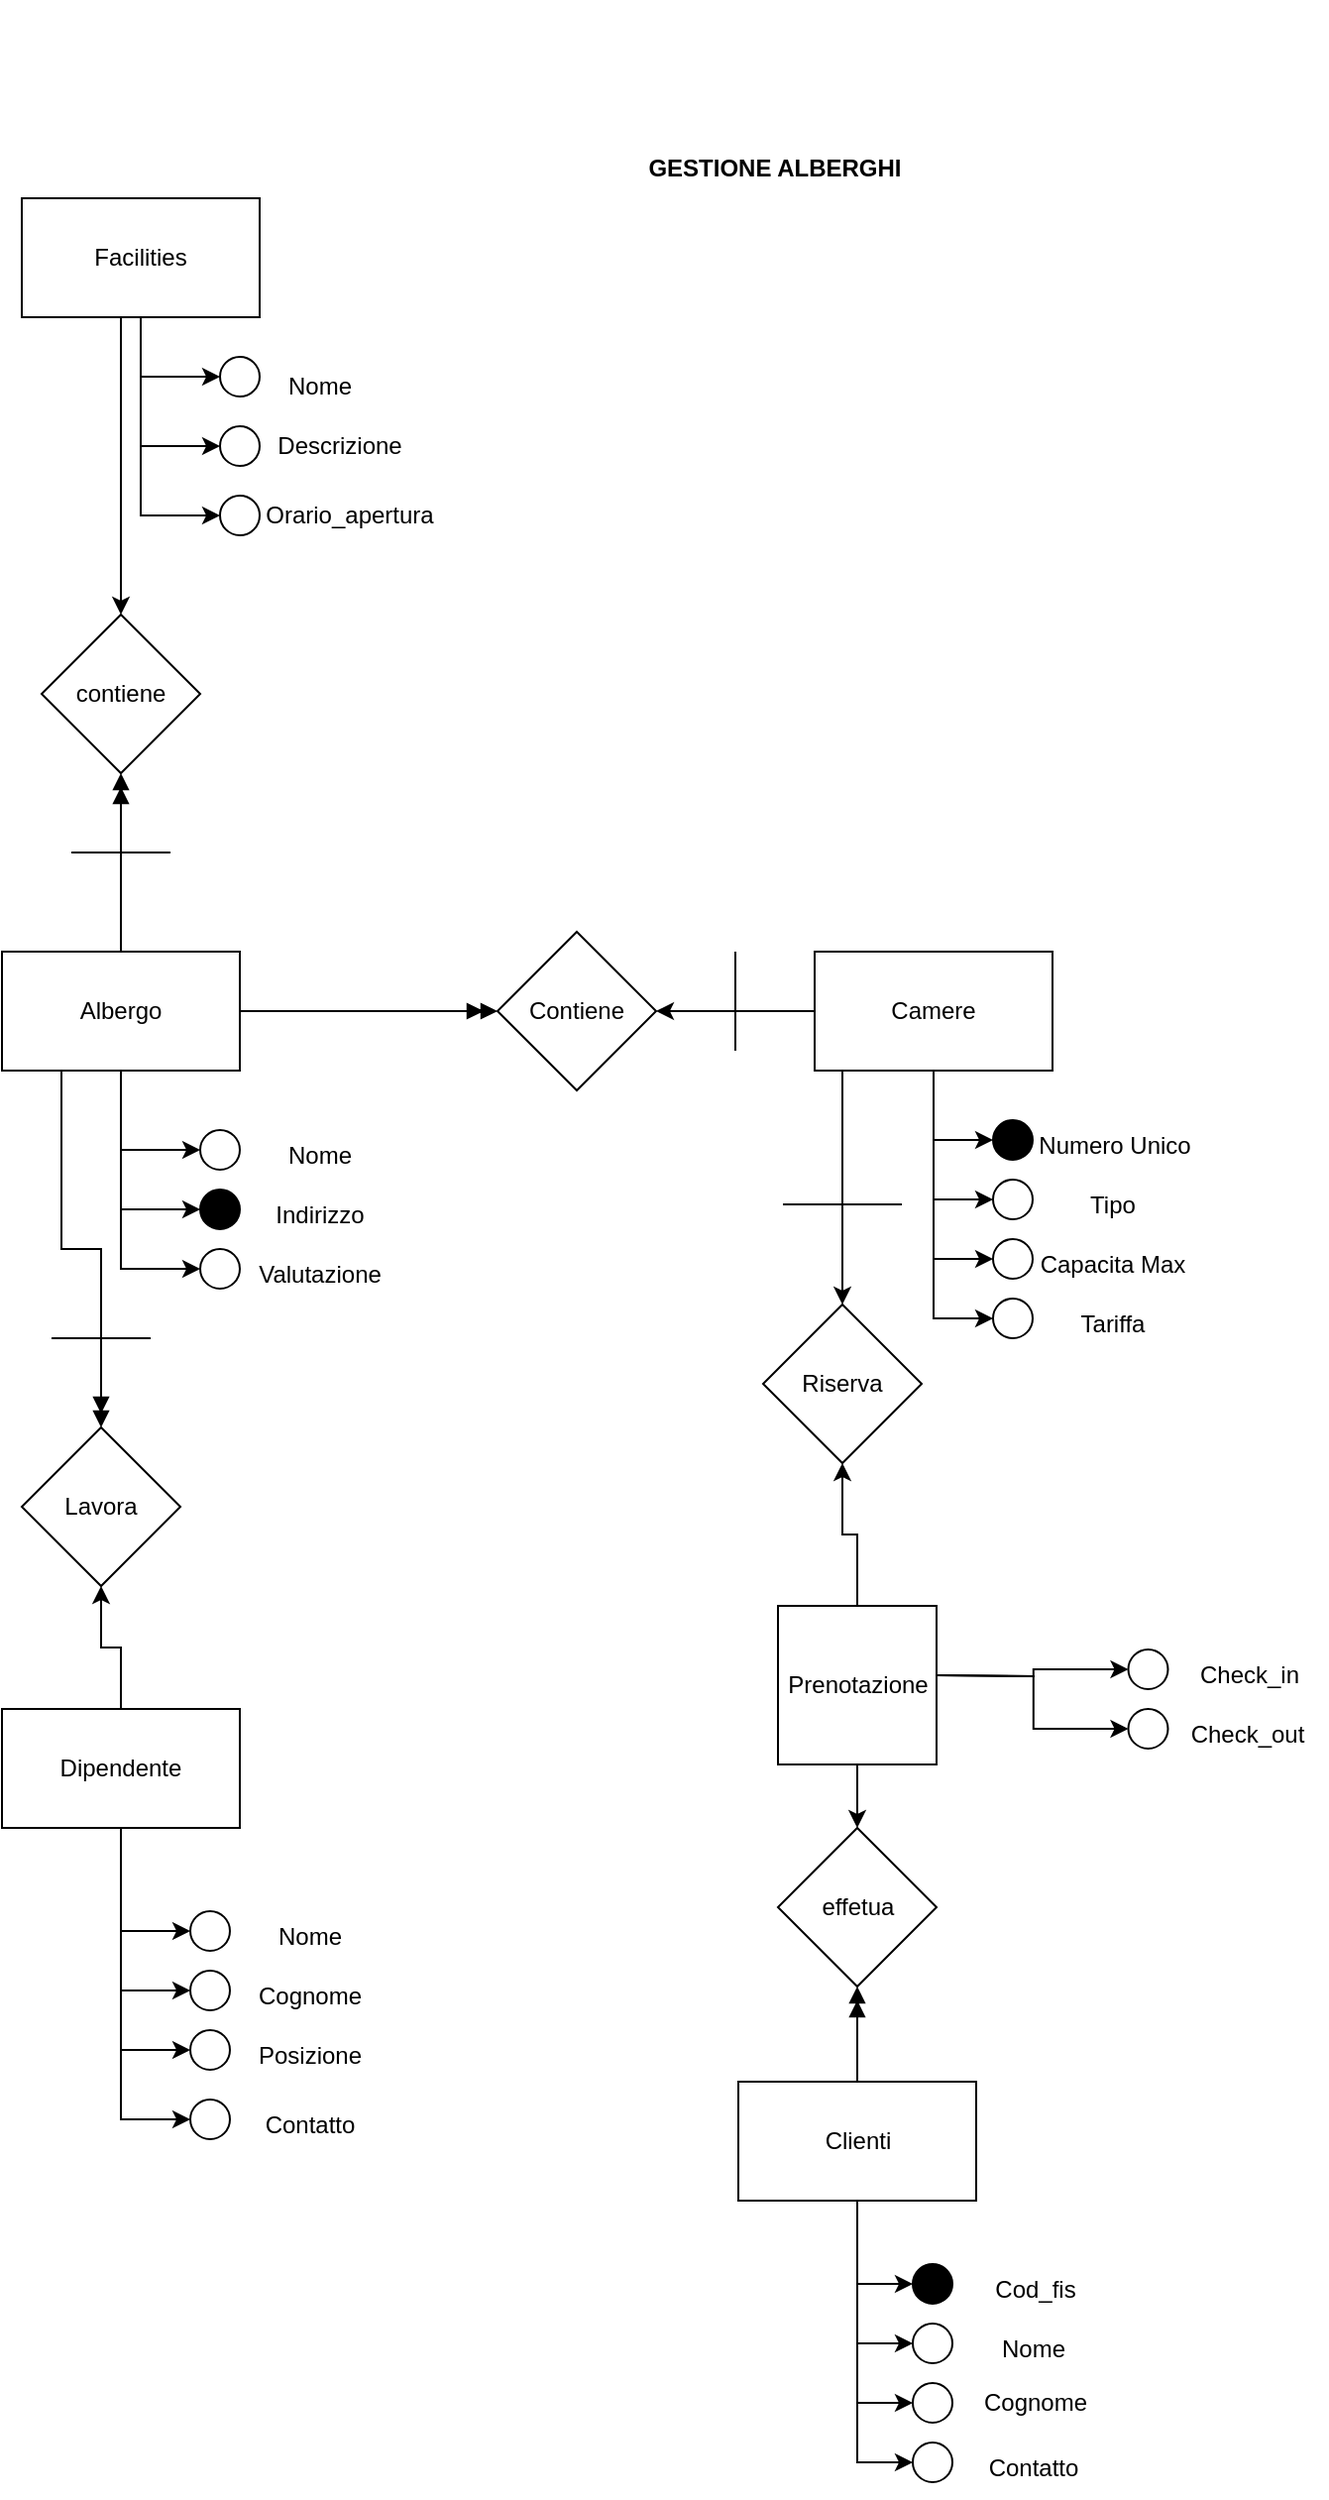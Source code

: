<mxfile version="24.0.4" type="device">
  <diagram name="Pagina-1" id="CLFCK2eMXOsADZKKi7f-">
    <mxGraphModel dx="1050" dy="1790" grid="1" gridSize="10" guides="1" tooltips="1" connect="1" arrows="1" fold="1" page="1" pageScale="1" pageWidth="827" pageHeight="1169" math="0" shadow="0">
      <root>
        <mxCell id="0" />
        <mxCell id="1" parent="0" />
        <mxCell id="UarGwpI_EgltUVwro0DH-1" value="&lt;b&gt;GESTIONE ALBERGHI&lt;/b&gt;" style="text;html=1;align=center;verticalAlign=middle;whiteSpace=wrap;rounded=0;" vertex="1" parent="1">
          <mxGeometry x="254.5" y="-390" width="330" height="170" as="geometry" />
        </mxCell>
        <mxCell id="UarGwpI_EgltUVwro0DH-24" style="edgeStyle=orthogonalEdgeStyle;rounded=0;orthogonalLoop=1;jettySize=auto;html=1;entryX=0;entryY=0.5;entryDx=0;entryDy=0;" edge="1" parent="1" source="UarGwpI_EgltUVwro0DH-2" target="UarGwpI_EgltUVwro0DH-3">
          <mxGeometry relative="1" as="geometry" />
        </mxCell>
        <mxCell id="UarGwpI_EgltUVwro0DH-25" style="edgeStyle=orthogonalEdgeStyle;rounded=0;orthogonalLoop=1;jettySize=auto;html=1;entryX=0;entryY=0.5;entryDx=0;entryDy=0;" edge="1" parent="1" source="UarGwpI_EgltUVwro0DH-2" target="UarGwpI_EgltUVwro0DH-5">
          <mxGeometry relative="1" as="geometry" />
        </mxCell>
        <mxCell id="UarGwpI_EgltUVwro0DH-26" style="edgeStyle=orthogonalEdgeStyle;rounded=0;orthogonalLoop=1;jettySize=auto;html=1;entryX=0;entryY=0.5;entryDx=0;entryDy=0;" edge="1" parent="1" source="UarGwpI_EgltUVwro0DH-2" target="UarGwpI_EgltUVwro0DH-7">
          <mxGeometry relative="1" as="geometry" />
        </mxCell>
        <mxCell id="UarGwpI_EgltUVwro0DH-42" style="edgeStyle=orthogonalEdgeStyle;rounded=0;orthogonalLoop=1;jettySize=auto;html=1;entryX=0;entryY=0.5;entryDx=0;entryDy=0;endArrow=doubleBlock;endFill=1;" edge="1" parent="1" source="UarGwpI_EgltUVwro0DH-2" target="UarGwpI_EgltUVwro0DH-40">
          <mxGeometry relative="1" as="geometry" />
        </mxCell>
        <mxCell id="UarGwpI_EgltUVwro0DH-88" style="edgeStyle=orthogonalEdgeStyle;rounded=0;orthogonalLoop=1;jettySize=auto;html=1;entryX=0.5;entryY=0;entryDx=0;entryDy=0;endArrow=doubleBlock;endFill=1;" edge="1" parent="1" source="UarGwpI_EgltUVwro0DH-2" target="UarGwpI_EgltUVwro0DH-85">
          <mxGeometry relative="1" as="geometry">
            <Array as="points">
              <mxPoint x="60" y="240" />
              <mxPoint x="80" y="240" />
            </Array>
          </mxGeometry>
        </mxCell>
        <mxCell id="UarGwpI_EgltUVwro0DH-110" style="edgeStyle=orthogonalEdgeStyle;rounded=0;orthogonalLoop=1;jettySize=auto;html=1;entryX=0.5;entryY=1;entryDx=0;entryDy=0;endArrow=doubleBlock;endFill=1;" edge="1" parent="1" source="UarGwpI_EgltUVwro0DH-2" target="UarGwpI_EgltUVwro0DH-98">
          <mxGeometry relative="1" as="geometry" />
        </mxCell>
        <mxCell id="UarGwpI_EgltUVwro0DH-2" value="Albergo" style="rounded=0;whiteSpace=wrap;html=1;" vertex="1" parent="1">
          <mxGeometry x="30" y="90" width="120" height="60" as="geometry" />
        </mxCell>
        <mxCell id="UarGwpI_EgltUVwro0DH-3" value="" style="ellipse;whiteSpace=wrap;html=1;aspect=fixed;" vertex="1" parent="1">
          <mxGeometry x="130" y="180" width="20" height="20" as="geometry" />
        </mxCell>
        <mxCell id="UarGwpI_EgltUVwro0DH-4" value="Nome" style="text;html=1;align=center;verticalAlign=middle;resizable=0;points=[];autosize=1;strokeColor=none;fillColor=none;" vertex="1" parent="1">
          <mxGeometry x="160" y="178" width="60" height="30" as="geometry" />
        </mxCell>
        <mxCell id="UarGwpI_EgltUVwro0DH-5" value="" style="ellipse;whiteSpace=wrap;html=1;aspect=fixed;fillColor=#000000;" vertex="1" parent="1">
          <mxGeometry x="130" y="210" width="20" height="20" as="geometry" />
        </mxCell>
        <mxCell id="UarGwpI_EgltUVwro0DH-6" value="Indirizzo" style="text;html=1;align=center;verticalAlign=middle;resizable=0;points=[];autosize=1;strokeColor=none;fillColor=none;" vertex="1" parent="1">
          <mxGeometry x="155" y="208" width="70" height="30" as="geometry" />
        </mxCell>
        <mxCell id="UarGwpI_EgltUVwro0DH-7" value="" style="ellipse;whiteSpace=wrap;html=1;aspect=fixed;" vertex="1" parent="1">
          <mxGeometry x="130" y="240" width="20" height="20" as="geometry" />
        </mxCell>
        <mxCell id="UarGwpI_EgltUVwro0DH-8" value="Valutazione" style="text;html=1;align=center;verticalAlign=middle;resizable=0;points=[];autosize=1;strokeColor=none;fillColor=none;" vertex="1" parent="1">
          <mxGeometry x="145" y="238" width="90" height="30" as="geometry" />
        </mxCell>
        <mxCell id="UarGwpI_EgltUVwro0DH-20" style="edgeStyle=orthogonalEdgeStyle;rounded=0;orthogonalLoop=1;jettySize=auto;html=1;entryX=0;entryY=0.5;entryDx=0;entryDy=0;" edge="1" parent="1" source="UarGwpI_EgltUVwro0DH-11" target="UarGwpI_EgltUVwro0DH-12">
          <mxGeometry relative="1" as="geometry" />
        </mxCell>
        <mxCell id="UarGwpI_EgltUVwro0DH-21" style="edgeStyle=orthogonalEdgeStyle;rounded=0;orthogonalLoop=1;jettySize=auto;html=1;entryX=0;entryY=0.5;entryDx=0;entryDy=0;" edge="1" parent="1" source="UarGwpI_EgltUVwro0DH-11" target="UarGwpI_EgltUVwro0DH-14">
          <mxGeometry relative="1" as="geometry" />
        </mxCell>
        <mxCell id="UarGwpI_EgltUVwro0DH-22" style="edgeStyle=orthogonalEdgeStyle;rounded=0;orthogonalLoop=1;jettySize=auto;html=1;entryX=0;entryY=0.5;entryDx=0;entryDy=0;" edge="1" parent="1" source="UarGwpI_EgltUVwro0DH-11" target="UarGwpI_EgltUVwro0DH-16">
          <mxGeometry relative="1" as="geometry" />
        </mxCell>
        <mxCell id="UarGwpI_EgltUVwro0DH-23" style="edgeStyle=orthogonalEdgeStyle;rounded=0;orthogonalLoop=1;jettySize=auto;html=1;entryX=0;entryY=0.5;entryDx=0;entryDy=0;" edge="1" parent="1" source="UarGwpI_EgltUVwro0DH-11" target="UarGwpI_EgltUVwro0DH-18">
          <mxGeometry relative="1" as="geometry" />
        </mxCell>
        <mxCell id="UarGwpI_EgltUVwro0DH-41" style="edgeStyle=orthogonalEdgeStyle;rounded=0;orthogonalLoop=1;jettySize=auto;html=1;entryX=1;entryY=0.5;entryDx=0;entryDy=0;endArrow=classic;endFill=1;" edge="1" parent="1" source="UarGwpI_EgltUVwro0DH-11" target="UarGwpI_EgltUVwro0DH-40">
          <mxGeometry relative="1" as="geometry" />
        </mxCell>
        <mxCell id="UarGwpI_EgltUVwro0DH-94" style="edgeStyle=orthogonalEdgeStyle;rounded=0;orthogonalLoop=1;jettySize=auto;html=1;entryX=0.5;entryY=0;entryDx=0;entryDy=0;" edge="1" parent="1" source="UarGwpI_EgltUVwro0DH-11" target="UarGwpI_EgltUVwro0DH-93">
          <mxGeometry relative="1" as="geometry">
            <Array as="points">
              <mxPoint x="454" y="180" />
              <mxPoint x="454" y="180" />
            </Array>
          </mxGeometry>
        </mxCell>
        <mxCell id="UarGwpI_EgltUVwro0DH-11" value="Camere" style="rounded=0;whiteSpace=wrap;html=1;" vertex="1" parent="1">
          <mxGeometry x="440" y="90" width="120" height="60" as="geometry" />
        </mxCell>
        <mxCell id="UarGwpI_EgltUVwro0DH-12" value="" style="ellipse;whiteSpace=wrap;html=1;aspect=fixed;fillColor=#000000;" vertex="1" parent="1">
          <mxGeometry x="530" y="175" width="20" height="20" as="geometry" />
        </mxCell>
        <mxCell id="UarGwpI_EgltUVwro0DH-13" value="Numero Unico" style="text;html=1;align=center;verticalAlign=middle;resizable=0;points=[];autosize=1;strokeColor=none;fillColor=none;" vertex="1" parent="1">
          <mxGeometry x="541" y="173" width="100" height="30" as="geometry" />
        </mxCell>
        <mxCell id="UarGwpI_EgltUVwro0DH-14" value="" style="ellipse;whiteSpace=wrap;html=1;aspect=fixed;" vertex="1" parent="1">
          <mxGeometry x="530" y="205" width="20" height="20" as="geometry" />
        </mxCell>
        <mxCell id="UarGwpI_EgltUVwro0DH-15" value="Tipo" style="text;html=1;align=center;verticalAlign=middle;resizable=0;points=[];autosize=1;strokeColor=none;fillColor=none;" vertex="1" parent="1">
          <mxGeometry x="565" y="203" width="50" height="30" as="geometry" />
        </mxCell>
        <mxCell id="UarGwpI_EgltUVwro0DH-16" value="" style="ellipse;whiteSpace=wrap;html=1;aspect=fixed;" vertex="1" parent="1">
          <mxGeometry x="530" y="235" width="20" height="20" as="geometry" />
        </mxCell>
        <mxCell id="UarGwpI_EgltUVwro0DH-17" value="Capacita Max" style="text;html=1;align=center;verticalAlign=middle;resizable=0;points=[];autosize=1;strokeColor=none;fillColor=none;" vertex="1" parent="1">
          <mxGeometry x="540" y="233" width="100" height="30" as="geometry" />
        </mxCell>
        <mxCell id="UarGwpI_EgltUVwro0DH-18" value="" style="ellipse;whiteSpace=wrap;html=1;aspect=fixed;" vertex="1" parent="1">
          <mxGeometry x="530" y="265" width="20" height="20" as="geometry" />
        </mxCell>
        <mxCell id="UarGwpI_EgltUVwro0DH-19" value="Tariffa" style="text;html=1;align=center;verticalAlign=middle;resizable=0;points=[];autosize=1;strokeColor=none;fillColor=none;" vertex="1" parent="1">
          <mxGeometry x="560" y="263" width="60" height="30" as="geometry" />
        </mxCell>
        <mxCell id="UarGwpI_EgltUVwro0DH-27" style="edgeStyle=orthogonalEdgeStyle;rounded=0;orthogonalLoop=1;jettySize=auto;html=1;entryX=0;entryY=0.5;entryDx=0;entryDy=0;" edge="1" source="UarGwpI_EgltUVwro0DH-31" target="UarGwpI_EgltUVwro0DH-32" parent="1">
          <mxGeometry relative="1" as="geometry" />
        </mxCell>
        <mxCell id="UarGwpI_EgltUVwro0DH-28" style="edgeStyle=orthogonalEdgeStyle;rounded=0;orthogonalLoop=1;jettySize=auto;html=1;entryX=0;entryY=0.5;entryDx=0;entryDy=0;" edge="1" source="UarGwpI_EgltUVwro0DH-31" target="UarGwpI_EgltUVwro0DH-34" parent="1">
          <mxGeometry relative="1" as="geometry" />
        </mxCell>
        <mxCell id="UarGwpI_EgltUVwro0DH-29" style="edgeStyle=orthogonalEdgeStyle;rounded=0;orthogonalLoop=1;jettySize=auto;html=1;entryX=0;entryY=0.5;entryDx=0;entryDy=0;" edge="1" source="UarGwpI_EgltUVwro0DH-31" target="UarGwpI_EgltUVwro0DH-36" parent="1">
          <mxGeometry relative="1" as="geometry" />
        </mxCell>
        <mxCell id="UarGwpI_EgltUVwro0DH-30" style="edgeStyle=orthogonalEdgeStyle;rounded=0;orthogonalLoop=1;jettySize=auto;html=1;entryX=0;entryY=0.5;entryDx=0;entryDy=0;" edge="1" source="UarGwpI_EgltUVwro0DH-31" target="UarGwpI_EgltUVwro0DH-38" parent="1">
          <mxGeometry relative="1" as="geometry" />
        </mxCell>
        <mxCell id="UarGwpI_EgltUVwro0DH-91" style="edgeStyle=orthogonalEdgeStyle;rounded=0;orthogonalLoop=1;jettySize=auto;html=1;entryX=0.5;entryY=1;entryDx=0;entryDy=0;endArrow=doubleBlock;endFill=1;" edge="1" parent="1" source="UarGwpI_EgltUVwro0DH-31" target="UarGwpI_EgltUVwro0DH-90">
          <mxGeometry relative="1" as="geometry" />
        </mxCell>
        <mxCell id="UarGwpI_EgltUVwro0DH-31" value="Clienti" style="rounded=0;whiteSpace=wrap;html=1;" vertex="1" parent="1">
          <mxGeometry x="401.5" y="660" width="120" height="60" as="geometry" />
        </mxCell>
        <mxCell id="UarGwpI_EgltUVwro0DH-32" value="" style="ellipse;whiteSpace=wrap;html=1;aspect=fixed;fillColor=#000000;" vertex="1" parent="1">
          <mxGeometry x="489.5" y="752" width="20" height="20" as="geometry" />
        </mxCell>
        <mxCell id="UarGwpI_EgltUVwro0DH-33" value="Cod_fis" style="text;html=1;align=center;verticalAlign=middle;resizable=0;points=[];autosize=1;strokeColor=none;fillColor=none;" vertex="1" parent="1">
          <mxGeometry x="520.5" y="750" width="60" height="30" as="geometry" />
        </mxCell>
        <mxCell id="UarGwpI_EgltUVwro0DH-34" value="" style="ellipse;whiteSpace=wrap;html=1;aspect=fixed;" vertex="1" parent="1">
          <mxGeometry x="489.5" y="782" width="20" height="20" as="geometry" />
        </mxCell>
        <mxCell id="UarGwpI_EgltUVwro0DH-35" value="Nome" style="text;html=1;align=center;verticalAlign=middle;resizable=0;points=[];autosize=1;strokeColor=none;fillColor=none;" vertex="1" parent="1">
          <mxGeometry x="519.5" y="780" width="60" height="30" as="geometry" />
        </mxCell>
        <mxCell id="UarGwpI_EgltUVwro0DH-36" value="" style="ellipse;whiteSpace=wrap;html=1;aspect=fixed;" vertex="1" parent="1">
          <mxGeometry x="489.5" y="812" width="20" height="20" as="geometry" />
        </mxCell>
        <mxCell id="UarGwpI_EgltUVwro0DH-37" value="Cognome" style="text;html=1;align=center;verticalAlign=middle;resizable=0;points=[];autosize=1;strokeColor=none;fillColor=none;" vertex="1" parent="1">
          <mxGeometry x="510.5" y="807" width="80" height="30" as="geometry" />
        </mxCell>
        <mxCell id="UarGwpI_EgltUVwro0DH-38" value="" style="ellipse;whiteSpace=wrap;html=1;aspect=fixed;" vertex="1" parent="1">
          <mxGeometry x="489.5" y="842" width="20" height="20" as="geometry" />
        </mxCell>
        <mxCell id="UarGwpI_EgltUVwro0DH-39" value="Contatto" style="text;html=1;align=center;verticalAlign=middle;resizable=0;points=[];autosize=1;strokeColor=none;fillColor=none;" vertex="1" parent="1">
          <mxGeometry x="514.5" y="840" width="70" height="30" as="geometry" />
        </mxCell>
        <mxCell id="UarGwpI_EgltUVwro0DH-40" value="Contiene" style="rhombus;whiteSpace=wrap;html=1;" vertex="1" parent="1">
          <mxGeometry x="280" y="80" width="80" height="80" as="geometry" />
        </mxCell>
        <mxCell id="UarGwpI_EgltUVwro0DH-45" value="" style="endArrow=none;html=1;rounded=0;" edge="1" parent="1">
          <mxGeometry width="50" height="50" relative="1" as="geometry">
            <mxPoint x="400" y="140" as="sourcePoint" />
            <mxPoint x="400" y="90" as="targetPoint" />
          </mxGeometry>
        </mxCell>
        <mxCell id="UarGwpI_EgltUVwro0DH-81" style="edgeStyle=orthogonalEdgeStyle;rounded=0;orthogonalLoop=1;jettySize=auto;html=1;entryX=0;entryY=0.5;entryDx=0;entryDy=0;" edge="1" parent="1" source="UarGwpI_EgltUVwro0DH-49" target="UarGwpI_EgltUVwro0DH-73">
          <mxGeometry relative="1" as="geometry" />
        </mxCell>
        <mxCell id="UarGwpI_EgltUVwro0DH-82" style="edgeStyle=orthogonalEdgeStyle;rounded=0;orthogonalLoop=1;jettySize=auto;html=1;entryX=0;entryY=0.5;entryDx=0;entryDy=0;" edge="1" parent="1" source="UarGwpI_EgltUVwro0DH-49" target="UarGwpI_EgltUVwro0DH-75">
          <mxGeometry relative="1" as="geometry" />
        </mxCell>
        <mxCell id="UarGwpI_EgltUVwro0DH-83" style="edgeStyle=orthogonalEdgeStyle;rounded=0;orthogonalLoop=1;jettySize=auto;html=1;entryX=0;entryY=0.5;entryDx=0;entryDy=0;" edge="1" parent="1" source="UarGwpI_EgltUVwro0DH-49" target="UarGwpI_EgltUVwro0DH-77">
          <mxGeometry relative="1" as="geometry" />
        </mxCell>
        <mxCell id="UarGwpI_EgltUVwro0DH-84" style="edgeStyle=orthogonalEdgeStyle;rounded=0;orthogonalLoop=1;jettySize=auto;html=1;entryX=0;entryY=0.5;entryDx=0;entryDy=0;" edge="1" parent="1" source="UarGwpI_EgltUVwro0DH-49" target="UarGwpI_EgltUVwro0DH-79">
          <mxGeometry relative="1" as="geometry" />
        </mxCell>
        <mxCell id="UarGwpI_EgltUVwro0DH-87" style="edgeStyle=orthogonalEdgeStyle;rounded=0;orthogonalLoop=1;jettySize=auto;html=1;entryX=0.5;entryY=1;entryDx=0;entryDy=0;" edge="1" parent="1" source="UarGwpI_EgltUVwro0DH-49" target="UarGwpI_EgltUVwro0DH-85">
          <mxGeometry relative="1" as="geometry" />
        </mxCell>
        <mxCell id="UarGwpI_EgltUVwro0DH-49" value="Dipendente" style="rounded=0;whiteSpace=wrap;html=1;" vertex="1" parent="1">
          <mxGeometry x="30" y="472" width="120" height="60" as="geometry" />
        </mxCell>
        <mxCell id="UarGwpI_EgltUVwro0DH-71" style="edgeStyle=orthogonalEdgeStyle;rounded=0;orthogonalLoop=1;jettySize=auto;html=1;exitX=1;exitY=0.5;exitDx=0;exitDy=0;entryX=0;entryY=0.5;entryDx=0;entryDy=0;" edge="1" parent="1" target="UarGwpI_EgltUVwro0DH-63">
          <mxGeometry relative="1" as="geometry">
            <mxPoint x="501.5" y="455" as="sourcePoint" />
          </mxGeometry>
        </mxCell>
        <mxCell id="UarGwpI_EgltUVwro0DH-72" style="edgeStyle=orthogonalEdgeStyle;rounded=0;orthogonalLoop=1;jettySize=auto;html=1;entryX=0;entryY=0.5;entryDx=0;entryDy=0;" edge="1" parent="1" target="UarGwpI_EgltUVwro0DH-65">
          <mxGeometry relative="1" as="geometry">
            <mxPoint x="501.5" y="455" as="sourcePoint" />
          </mxGeometry>
        </mxCell>
        <mxCell id="UarGwpI_EgltUVwro0DH-63" value="" style="ellipse;whiteSpace=wrap;html=1;aspect=fixed;fillColor=#FFFFFF;" vertex="1" parent="1">
          <mxGeometry x="598.25" y="442" width="20" height="20" as="geometry" />
        </mxCell>
        <mxCell id="UarGwpI_EgltUVwro0DH-64" value="Check_in" style="text;html=1;align=center;verticalAlign=middle;resizable=0;points=[];autosize=1;strokeColor=none;fillColor=none;" vertex="1" parent="1">
          <mxGeometry x="624.25" y="440" width="70" height="30" as="geometry" />
        </mxCell>
        <mxCell id="UarGwpI_EgltUVwro0DH-65" value="" style="ellipse;whiteSpace=wrap;html=1;aspect=fixed;fillColor=#FFFFFF;" vertex="1" parent="1">
          <mxGeometry x="598.25" y="472" width="20" height="20" as="geometry" />
        </mxCell>
        <mxCell id="UarGwpI_EgltUVwro0DH-66" value="Check_out" style="text;html=1;align=center;verticalAlign=middle;resizable=0;points=[];autosize=1;strokeColor=none;fillColor=none;" vertex="1" parent="1">
          <mxGeometry x="618.25" y="470" width="80" height="30" as="geometry" />
        </mxCell>
        <mxCell id="UarGwpI_EgltUVwro0DH-73" value="" style="ellipse;whiteSpace=wrap;html=1;aspect=fixed;" vertex="1" parent="1">
          <mxGeometry x="125" y="574" width="20" height="20" as="geometry" />
        </mxCell>
        <mxCell id="UarGwpI_EgltUVwro0DH-74" value="Nome" style="text;html=1;align=center;verticalAlign=middle;resizable=0;points=[];autosize=1;strokeColor=none;fillColor=none;" vertex="1" parent="1">
          <mxGeometry x="155" y="572" width="60" height="30" as="geometry" />
        </mxCell>
        <mxCell id="UarGwpI_EgltUVwro0DH-75" value="" style="ellipse;whiteSpace=wrap;html=1;aspect=fixed;fillColor=#FFFFFF;" vertex="1" parent="1">
          <mxGeometry x="125" y="604" width="20" height="20" as="geometry" />
        </mxCell>
        <mxCell id="UarGwpI_EgltUVwro0DH-76" value="Cognome" style="text;html=1;align=center;verticalAlign=middle;resizable=0;points=[];autosize=1;strokeColor=none;fillColor=none;" vertex="1" parent="1">
          <mxGeometry x="145" y="602" width="80" height="30" as="geometry" />
        </mxCell>
        <mxCell id="UarGwpI_EgltUVwro0DH-77" value="" style="ellipse;whiteSpace=wrap;html=1;aspect=fixed;" vertex="1" parent="1">
          <mxGeometry x="125" y="634" width="20" height="20" as="geometry" />
        </mxCell>
        <mxCell id="UarGwpI_EgltUVwro0DH-78" value="Posizione" style="text;html=1;align=center;verticalAlign=middle;resizable=0;points=[];autosize=1;strokeColor=none;fillColor=none;" vertex="1" parent="1">
          <mxGeometry x="145" y="632" width="80" height="30" as="geometry" />
        </mxCell>
        <mxCell id="UarGwpI_EgltUVwro0DH-79" value="" style="ellipse;whiteSpace=wrap;html=1;aspect=fixed;" vertex="1" parent="1">
          <mxGeometry x="125" y="669" width="20" height="20" as="geometry" />
        </mxCell>
        <mxCell id="UarGwpI_EgltUVwro0DH-80" value="Contatto" style="text;html=1;align=center;verticalAlign=middle;resizable=0;points=[];autosize=1;strokeColor=none;fillColor=none;" vertex="1" parent="1">
          <mxGeometry x="150" y="667" width="70" height="30" as="geometry" />
        </mxCell>
        <mxCell id="UarGwpI_EgltUVwro0DH-85" value="Lavora" style="rhombus;whiteSpace=wrap;html=1;" vertex="1" parent="1">
          <mxGeometry x="40" y="330" width="80" height="80" as="geometry" />
        </mxCell>
        <mxCell id="UarGwpI_EgltUVwro0DH-92" style="edgeStyle=orthogonalEdgeStyle;rounded=0;orthogonalLoop=1;jettySize=auto;html=1;entryX=0.5;entryY=0;entryDx=0;entryDy=0;" edge="1" parent="1" source="UarGwpI_EgltUVwro0DH-89" target="UarGwpI_EgltUVwro0DH-90">
          <mxGeometry relative="1" as="geometry" />
        </mxCell>
        <mxCell id="UarGwpI_EgltUVwro0DH-97" style="edgeStyle=orthogonalEdgeStyle;rounded=0;orthogonalLoop=1;jettySize=auto;html=1;entryX=0.5;entryY=1;entryDx=0;entryDy=0;" edge="1" parent="1" source="UarGwpI_EgltUVwro0DH-89" target="UarGwpI_EgltUVwro0DH-93">
          <mxGeometry relative="1" as="geometry" />
        </mxCell>
        <mxCell id="UarGwpI_EgltUVwro0DH-89" value="Prenotazione" style="whiteSpace=wrap;html=1;aspect=fixed;" vertex="1" parent="1">
          <mxGeometry x="421.5" y="420" width="80" height="80" as="geometry" />
        </mxCell>
        <mxCell id="UarGwpI_EgltUVwro0DH-90" value="effetua" style="rhombus;whiteSpace=wrap;html=1;" vertex="1" parent="1">
          <mxGeometry x="421.5" y="532" width="80" height="80" as="geometry" />
        </mxCell>
        <mxCell id="UarGwpI_EgltUVwro0DH-93" value="Riserva" style="rhombus;whiteSpace=wrap;html=1;" vertex="1" parent="1">
          <mxGeometry x="414" y="268" width="80" height="80" as="geometry" />
        </mxCell>
        <mxCell id="UarGwpI_EgltUVwro0DH-95" value="" style="endArrow=none;html=1;rounded=0;" edge="1" parent="1">
          <mxGeometry width="50" height="50" relative="1" as="geometry">
            <mxPoint x="424" y="217.5" as="sourcePoint" />
            <mxPoint x="484" y="217.5" as="targetPoint" />
          </mxGeometry>
        </mxCell>
        <mxCell id="UarGwpI_EgltUVwro0DH-98" value="contiene" style="rhombus;whiteSpace=wrap;html=1;" vertex="1" parent="1">
          <mxGeometry x="50" y="-80" width="80" height="80" as="geometry" />
        </mxCell>
        <mxCell id="UarGwpI_EgltUVwro0DH-106" style="edgeStyle=orthogonalEdgeStyle;rounded=0;orthogonalLoop=1;jettySize=auto;html=1;entryX=0;entryY=0.5;entryDx=0;entryDy=0;" edge="1" parent="1" source="UarGwpI_EgltUVwro0DH-99" target="UarGwpI_EgltUVwro0DH-103">
          <mxGeometry relative="1" as="geometry" />
        </mxCell>
        <mxCell id="UarGwpI_EgltUVwro0DH-107" style="edgeStyle=orthogonalEdgeStyle;rounded=0;orthogonalLoop=1;jettySize=auto;html=1;entryX=0;entryY=0.5;entryDx=0;entryDy=0;" edge="1" parent="1" source="UarGwpI_EgltUVwro0DH-99" target="UarGwpI_EgltUVwro0DH-104">
          <mxGeometry relative="1" as="geometry" />
        </mxCell>
        <mxCell id="UarGwpI_EgltUVwro0DH-108" style="edgeStyle=orthogonalEdgeStyle;rounded=0;orthogonalLoop=1;jettySize=auto;html=1;entryX=0;entryY=0.5;entryDx=0;entryDy=0;" edge="1" parent="1" source="UarGwpI_EgltUVwro0DH-99" target="UarGwpI_EgltUVwro0DH-105">
          <mxGeometry relative="1" as="geometry" />
        </mxCell>
        <mxCell id="UarGwpI_EgltUVwro0DH-111" style="edgeStyle=orthogonalEdgeStyle;rounded=0;orthogonalLoop=1;jettySize=auto;html=1;entryX=0.5;entryY=0;entryDx=0;entryDy=0;" edge="1" parent="1" source="UarGwpI_EgltUVwro0DH-99" target="UarGwpI_EgltUVwro0DH-98">
          <mxGeometry relative="1" as="geometry">
            <Array as="points">
              <mxPoint x="90" y="-190" />
              <mxPoint x="90" y="-190" />
            </Array>
          </mxGeometry>
        </mxCell>
        <mxCell id="UarGwpI_EgltUVwro0DH-99" value="Facilities" style="rounded=0;whiteSpace=wrap;html=1;" vertex="1" parent="1">
          <mxGeometry x="40" y="-290" width="120" height="60" as="geometry" />
        </mxCell>
        <mxCell id="UarGwpI_EgltUVwro0DH-100" value="Nome" style="text;html=1;align=center;verticalAlign=middle;resizable=0;points=[];autosize=1;strokeColor=none;fillColor=none;" vertex="1" parent="1">
          <mxGeometry x="160" y="-210" width="60" height="30" as="geometry" />
        </mxCell>
        <mxCell id="UarGwpI_EgltUVwro0DH-101" value="Descrizione" style="text;html=1;align=center;verticalAlign=middle;resizable=0;points=[];autosize=1;strokeColor=none;fillColor=none;" vertex="1" parent="1">
          <mxGeometry x="155" y="-180" width="90" height="30" as="geometry" />
        </mxCell>
        <mxCell id="UarGwpI_EgltUVwro0DH-102" value="Orario_apertura" style="text;html=1;align=center;verticalAlign=middle;resizable=0;points=[];autosize=1;strokeColor=none;fillColor=none;" vertex="1" parent="1">
          <mxGeometry x="150" y="-145" width="110" height="30" as="geometry" />
        </mxCell>
        <mxCell id="UarGwpI_EgltUVwro0DH-103" value="" style="ellipse;whiteSpace=wrap;html=1;aspect=fixed;" vertex="1" parent="1">
          <mxGeometry x="140" y="-210" width="20" height="20" as="geometry" />
        </mxCell>
        <mxCell id="UarGwpI_EgltUVwro0DH-104" value="" style="ellipse;whiteSpace=wrap;html=1;aspect=fixed;" vertex="1" parent="1">
          <mxGeometry x="140" y="-175" width="20" height="20" as="geometry" />
        </mxCell>
        <mxCell id="UarGwpI_EgltUVwro0DH-105" value="" style="ellipse;whiteSpace=wrap;html=1;aspect=fixed;" vertex="1" parent="1">
          <mxGeometry x="140" y="-140" width="20" height="20" as="geometry" />
        </mxCell>
        <mxCell id="UarGwpI_EgltUVwro0DH-112" value="" style="endArrow=none;html=1;rounded=0;" edge="1" parent="1">
          <mxGeometry width="50" height="50" relative="1" as="geometry">
            <mxPoint x="65" y="40" as="sourcePoint" />
            <mxPoint x="115" y="40" as="targetPoint" />
          </mxGeometry>
        </mxCell>
        <mxCell id="UarGwpI_EgltUVwro0DH-113" value="" style="endArrow=none;html=1;rounded=0;" edge="1" parent="1">
          <mxGeometry width="50" height="50" relative="1" as="geometry">
            <mxPoint x="55" y="285" as="sourcePoint" />
            <mxPoint x="105" y="285" as="targetPoint" />
          </mxGeometry>
        </mxCell>
      </root>
    </mxGraphModel>
  </diagram>
</mxfile>
